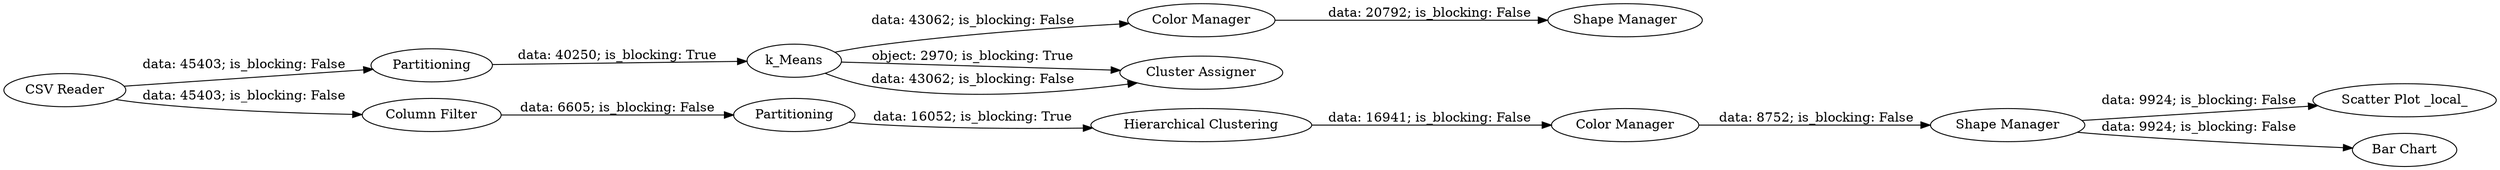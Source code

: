 digraph {
	"-5471696720399724580_8" [label=Partitioning]
	"-5471696720399724580_3" [label=k_Means]
	"-5471696720399724580_5" [label="Color Manager"]
	"-5471696720399724580_13" [label="Scatter Plot _local_"]
	"-5471696720399724580_10" [label="Color Manager"]
	"-5471696720399724580_11" [label="Shape Manager"]
	"-5471696720399724580_1" [label="CSV Reader"]
	"-5471696720399724580_2" [label=Partitioning]
	"-5471696720399724580_7" [label="Column Filter"]
	"-5471696720399724580_6" [label="Shape Manager"]
	"-5471696720399724580_9" [label="Hierarchical Clustering"]
	"-5471696720399724580_12" [label="Bar Chart"]
	"-5471696720399724580_4" [label="Cluster Assigner"]
	"-5471696720399724580_2" -> "-5471696720399724580_3" [label="data: 40250; is_blocking: True"]
	"-5471696720399724580_5" -> "-5471696720399724580_6" [label="data: 20792; is_blocking: False"]
	"-5471696720399724580_1" -> "-5471696720399724580_7" [label="data: 45403; is_blocking: False"]
	"-5471696720399724580_8" -> "-5471696720399724580_9" [label="data: 16052; is_blocking: True"]
	"-5471696720399724580_9" -> "-5471696720399724580_10" [label="data: 16941; is_blocking: False"]
	"-5471696720399724580_7" -> "-5471696720399724580_8" [label="data: 6605; is_blocking: False"]
	"-5471696720399724580_10" -> "-5471696720399724580_11" [label="data: 8752; is_blocking: False"]
	"-5471696720399724580_3" -> "-5471696720399724580_4" [label="object: 2970; is_blocking: True"]
	"-5471696720399724580_11" -> "-5471696720399724580_12" [label="data: 9924; is_blocking: False"]
	"-5471696720399724580_11" -> "-5471696720399724580_13" [label="data: 9924; is_blocking: False"]
	"-5471696720399724580_3" -> "-5471696720399724580_5" [label="data: 43062; is_blocking: False"]
	"-5471696720399724580_1" -> "-5471696720399724580_2" [label="data: 45403; is_blocking: False"]
	"-5471696720399724580_3" -> "-5471696720399724580_4" [label="data: 43062; is_blocking: False"]
	rankdir=LR
}
